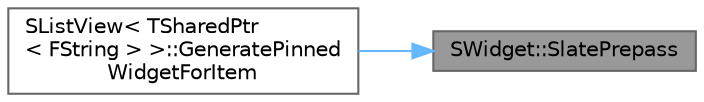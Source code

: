 digraph "SWidget::SlatePrepass"
{
 // INTERACTIVE_SVG=YES
 // LATEX_PDF_SIZE
  bgcolor="transparent";
  edge [fontname=Helvetica,fontsize=10,labelfontname=Helvetica,labelfontsize=10];
  node [fontname=Helvetica,fontsize=10,shape=box,height=0.2,width=0.4];
  rankdir="RL";
  Node1 [id="Node000001",label="SWidget::SlatePrepass",height=0.2,width=0.4,color="gray40", fillcolor="grey60", style="filled", fontcolor="black",tooltip="DEPRECATED version of SlatePrepass that assumes no scaling beyond AppScale."];
  Node1 -> Node2 [id="edge1_Node000001_Node000002",dir="back",color="steelblue1",style="solid",tooltip=" "];
  Node2 [id="Node000002",label="SListView\< TSharedPtr\l\< FString \> \>::GeneratePinned\lWidgetForItem",height=0.2,width=0.4,color="grey40", fillcolor="white", style="filled",URL="$d1/dc1/classSListView.html#a8b592f839a9cff6721d891165b34d927",tooltip=" "];
}
